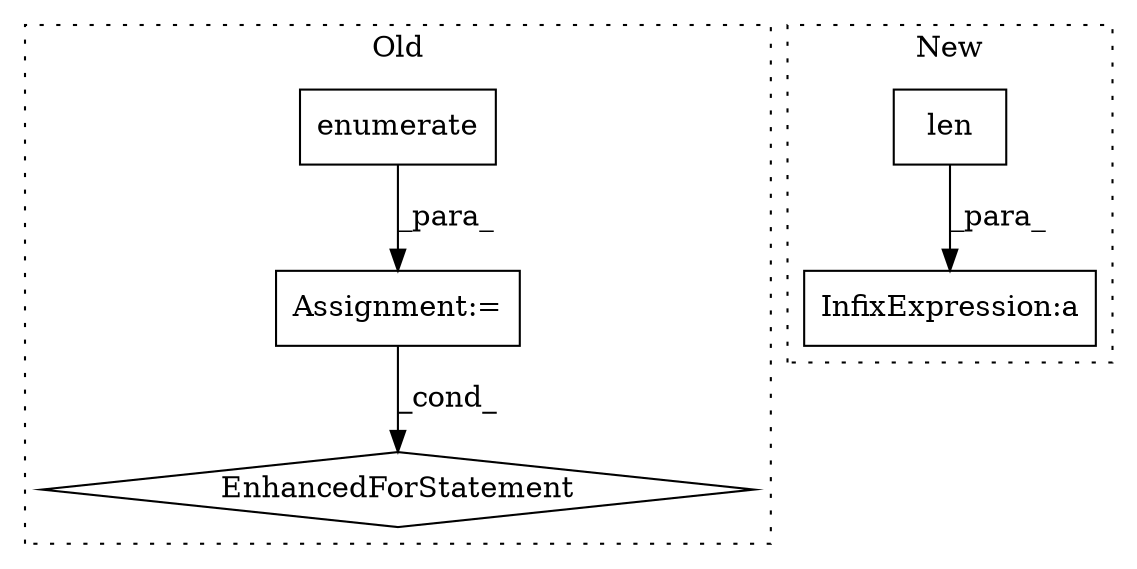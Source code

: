 digraph G {
subgraph cluster0 {
1 [label="enumerate" a="32" s="14481,14501" l="10,1" shape="box"];
3 [label="Assignment:=" a="7" s="14389,14502" l="69,2" shape="box"];
4 [label="EnhancedForStatement" a="70" s="14389,14502" l="69,2" shape="diamond"];
label = "Old";
style="dotted";
}
subgraph cluster1 {
2 [label="len" a="32" s="14420,14434" l="4,1" shape="box"];
5 [label="InfixExpression:a" a="27" s="14417" l="3" shape="box"];
label = "New";
style="dotted";
}
1 -> 3 [label="_para_"];
2 -> 5 [label="_para_"];
3 -> 4 [label="_cond_"];
}